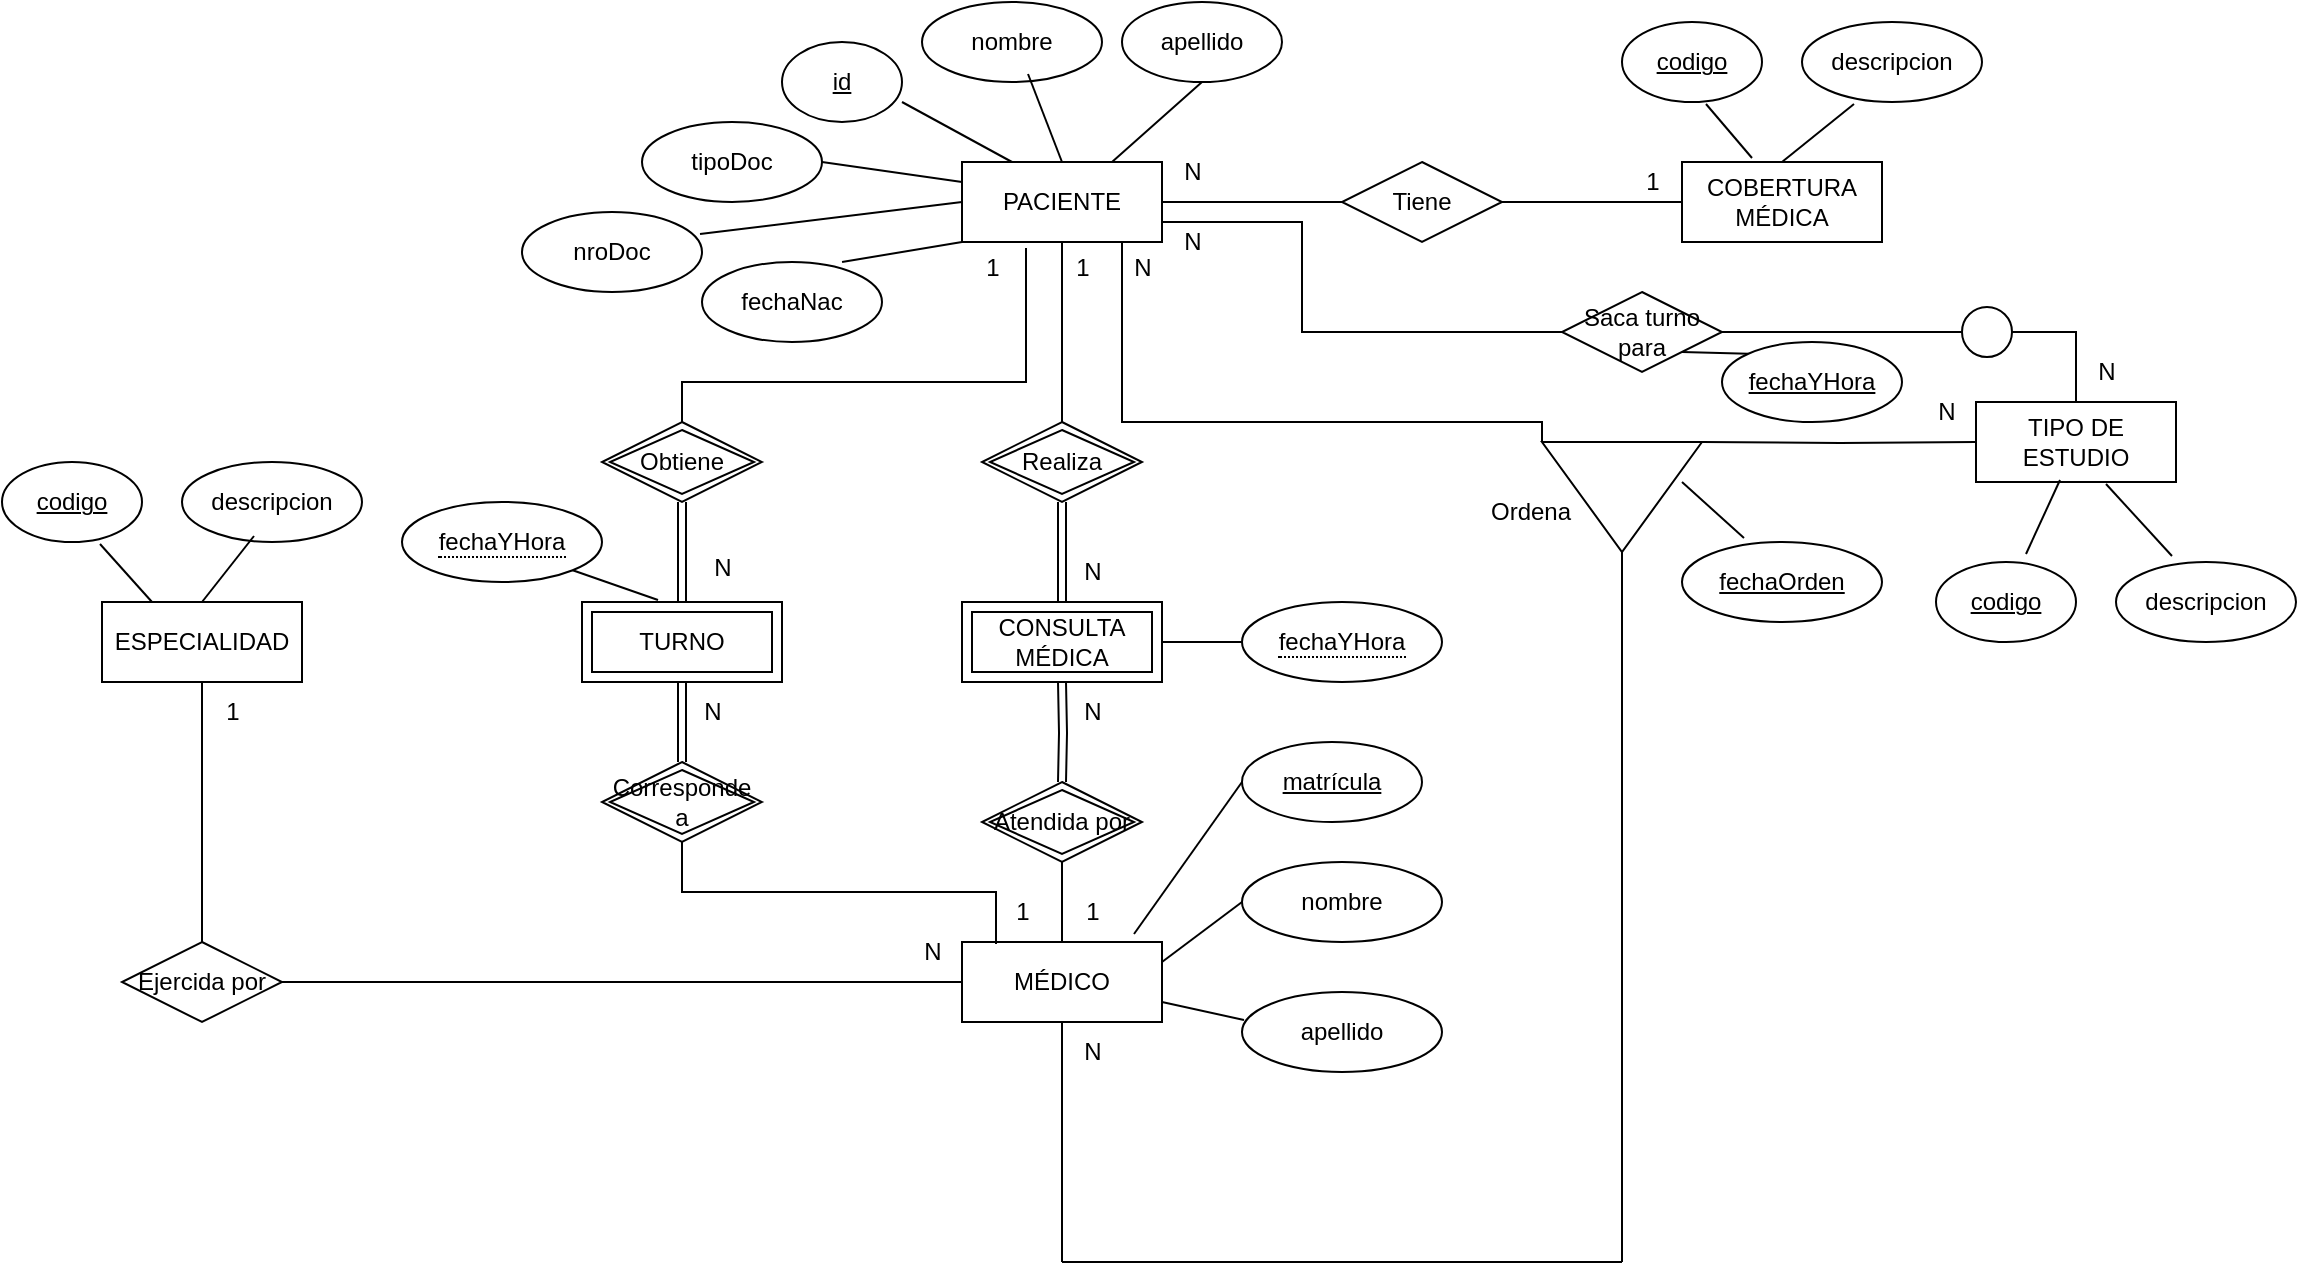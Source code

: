 <mxfile version="24.7.5">
  <diagram name="Página-1" id="FpNZV6B7wBK7xaCsQRTJ">
    <mxGraphModel dx="1621" dy="534" grid="1" gridSize="10" guides="1" tooltips="1" connect="1" arrows="1" fold="1" page="1" pageScale="1" pageWidth="827" pageHeight="1169" math="0" shadow="0">
      <root>
        <mxCell id="0" />
        <mxCell id="1" parent="0" />
        <mxCell id="LzrnwDut8WQBUcOHvvvX-20" style="edgeStyle=orthogonalEdgeStyle;rounded=0;orthogonalLoop=1;jettySize=auto;html=1;exitX=1;exitY=0.5;exitDx=0;exitDy=0;entryX=0;entryY=0.5;entryDx=0;entryDy=0;endArrow=none;endFill=0;" edge="1" parent="1" source="LzrnwDut8WQBUcOHvvvX-1" target="LzrnwDut8WQBUcOHvvvX-19">
          <mxGeometry relative="1" as="geometry" />
        </mxCell>
        <mxCell id="LzrnwDut8WQBUcOHvvvX-26" style="edgeStyle=orthogonalEdgeStyle;rounded=0;orthogonalLoop=1;jettySize=auto;html=1;exitX=0.5;exitY=1;exitDx=0;exitDy=0;entryX=0.5;entryY=0;entryDx=0;entryDy=0;endArrow=none;endFill=0;" edge="1" parent="1" source="LzrnwDut8WQBUcOHvvvX-1" target="LzrnwDut8WQBUcOHvvvX-25">
          <mxGeometry relative="1" as="geometry" />
        </mxCell>
        <mxCell id="LzrnwDut8WQBUcOHvvvX-93" style="edgeStyle=orthogonalEdgeStyle;rounded=0;orthogonalLoop=1;jettySize=auto;html=1;exitX=1;exitY=0.75;exitDx=0;exitDy=0;entryX=0;entryY=0.5;entryDx=0;entryDy=0;endArrow=none;endFill=0;" edge="1" parent="1" source="LzrnwDut8WQBUcOHvvvX-1" target="LzrnwDut8WQBUcOHvvvX-92">
          <mxGeometry relative="1" as="geometry">
            <Array as="points">
              <mxPoint x="330" y="130" />
              <mxPoint x="330" y="185" />
            </Array>
          </mxGeometry>
        </mxCell>
        <mxCell id="LzrnwDut8WQBUcOHvvvX-1" value="PACIENTE" style="whiteSpace=wrap;html=1;align=center;" vertex="1" parent="1">
          <mxGeometry x="160" y="100" width="100" height="40" as="geometry" />
        </mxCell>
        <mxCell id="LzrnwDut8WQBUcOHvvvX-2" value="id" style="ellipse;whiteSpace=wrap;html=1;align=center;fontStyle=4;" vertex="1" parent="1">
          <mxGeometry x="70" y="40" width="60" height="40" as="geometry" />
        </mxCell>
        <mxCell id="LzrnwDut8WQBUcOHvvvX-3" value="nombre" style="ellipse;whiteSpace=wrap;html=1;align=center;" vertex="1" parent="1">
          <mxGeometry x="140" y="20" width="90" height="40" as="geometry" />
        </mxCell>
        <mxCell id="LzrnwDut8WQBUcOHvvvX-4" value="apellido" style="ellipse;whiteSpace=wrap;html=1;align=center;" vertex="1" parent="1">
          <mxGeometry x="240" y="20" width="80" height="40" as="geometry" />
        </mxCell>
        <mxCell id="LzrnwDut8WQBUcOHvvvX-5" value="tipoDoc" style="ellipse;whiteSpace=wrap;html=1;align=center;" vertex="1" parent="1">
          <mxGeometry y="80" width="90" height="40" as="geometry" />
        </mxCell>
        <mxCell id="LzrnwDut8WQBUcOHvvvX-6" value="nroDoc" style="ellipse;whiteSpace=wrap;html=1;align=center;" vertex="1" parent="1">
          <mxGeometry x="-60" y="125" width="90" height="40" as="geometry" />
        </mxCell>
        <mxCell id="LzrnwDut8WQBUcOHvvvX-7" value="fechaNac" style="ellipse;whiteSpace=wrap;html=1;align=center;" vertex="1" parent="1">
          <mxGeometry x="30" y="150" width="90" height="40" as="geometry" />
        </mxCell>
        <mxCell id="LzrnwDut8WQBUcOHvvvX-8" value="" style="endArrow=none;html=1;rounded=0;entryX=0.5;entryY=1;entryDx=0;entryDy=0;exitX=0.75;exitY=0;exitDx=0;exitDy=0;" edge="1" parent="1" source="LzrnwDut8WQBUcOHvvvX-1" target="LzrnwDut8WQBUcOHvvvX-4">
          <mxGeometry width="50" height="50" relative="1" as="geometry">
            <mxPoint x="150" y="260" as="sourcePoint" />
            <mxPoint x="200" y="210" as="targetPoint" />
          </mxGeometry>
        </mxCell>
        <mxCell id="LzrnwDut8WQBUcOHvvvX-9" value="" style="endArrow=none;html=1;rounded=0;entryX=0.589;entryY=0.9;entryDx=0;entryDy=0;exitX=0.5;exitY=0;exitDx=0;exitDy=0;entryPerimeter=0;" edge="1" parent="1" source="LzrnwDut8WQBUcOHvvvX-1" target="LzrnwDut8WQBUcOHvvvX-3">
          <mxGeometry width="50" height="50" relative="1" as="geometry">
            <mxPoint x="245" y="110" as="sourcePoint" />
            <mxPoint x="290" y="70" as="targetPoint" />
          </mxGeometry>
        </mxCell>
        <mxCell id="LzrnwDut8WQBUcOHvvvX-10" value="" style="endArrow=none;html=1;rounded=0;entryX=1;entryY=0.75;entryDx=0;entryDy=0;exitX=0.25;exitY=0;exitDx=0;exitDy=0;entryPerimeter=0;" edge="1" parent="1" source="LzrnwDut8WQBUcOHvvvX-1" target="LzrnwDut8WQBUcOHvvvX-2">
          <mxGeometry width="50" height="50" relative="1" as="geometry">
            <mxPoint x="220" y="110" as="sourcePoint" />
            <mxPoint x="203" y="66" as="targetPoint" />
          </mxGeometry>
        </mxCell>
        <mxCell id="LzrnwDut8WQBUcOHvvvX-11" value="" style="endArrow=none;html=1;rounded=0;entryX=1;entryY=0.5;entryDx=0;entryDy=0;exitX=0;exitY=0.25;exitDx=0;exitDy=0;" edge="1" parent="1" source="LzrnwDut8WQBUcOHvvvX-1" target="LzrnwDut8WQBUcOHvvvX-5">
          <mxGeometry width="50" height="50" relative="1" as="geometry">
            <mxPoint x="195" y="110" as="sourcePoint" />
            <mxPoint x="140" y="80" as="targetPoint" />
          </mxGeometry>
        </mxCell>
        <mxCell id="LzrnwDut8WQBUcOHvvvX-12" value="" style="endArrow=none;html=1;rounded=0;entryX=0.989;entryY=0.275;entryDx=0;entryDy=0;exitX=0;exitY=0.5;exitDx=0;exitDy=0;entryPerimeter=0;" edge="1" parent="1" source="LzrnwDut8WQBUcOHvvvX-1" target="LzrnwDut8WQBUcOHvvvX-6">
          <mxGeometry width="50" height="50" relative="1" as="geometry">
            <mxPoint x="170" y="120" as="sourcePoint" />
            <mxPoint x="100" y="120" as="targetPoint" />
          </mxGeometry>
        </mxCell>
        <mxCell id="LzrnwDut8WQBUcOHvvvX-13" value="" style="endArrow=none;html=1;rounded=0;entryX=0.778;entryY=0;entryDx=0;entryDy=0;exitX=0;exitY=1;exitDx=0;exitDy=0;entryPerimeter=0;" edge="1" parent="1" source="LzrnwDut8WQBUcOHvvvX-1" target="LzrnwDut8WQBUcOHvvvX-7">
          <mxGeometry width="50" height="50" relative="1" as="geometry">
            <mxPoint x="170" y="130" as="sourcePoint" />
            <mxPoint x="99" y="161" as="targetPoint" />
          </mxGeometry>
        </mxCell>
        <mxCell id="LzrnwDut8WQBUcOHvvvX-14" value="COBERTURA MÉDICA" style="whiteSpace=wrap;html=1;align=center;" vertex="1" parent="1">
          <mxGeometry x="520" y="100" width="100" height="40" as="geometry" />
        </mxCell>
        <mxCell id="LzrnwDut8WQBUcOHvvvX-15" value="codigo" style="ellipse;whiteSpace=wrap;html=1;align=center;fontStyle=4;" vertex="1" parent="1">
          <mxGeometry x="490" y="30" width="70" height="40" as="geometry" />
        </mxCell>
        <mxCell id="LzrnwDut8WQBUcOHvvvX-16" value="descripcion" style="ellipse;whiteSpace=wrap;html=1;align=center;" vertex="1" parent="1">
          <mxGeometry x="580" y="30" width="90" height="40" as="geometry" />
        </mxCell>
        <mxCell id="LzrnwDut8WQBUcOHvvvX-17" value="" style="endArrow=none;html=1;rounded=0;entryX=0.6;entryY=1.025;entryDx=0;entryDy=0;exitX=0.35;exitY=-0.05;exitDx=0;exitDy=0;entryPerimeter=0;exitPerimeter=0;" edge="1" parent="1" source="LzrnwDut8WQBUcOHvvvX-14" target="LzrnwDut8WQBUcOHvvvX-15">
          <mxGeometry width="50" height="50" relative="1" as="geometry">
            <mxPoint x="245" y="110" as="sourcePoint" />
            <mxPoint x="290" y="70" as="targetPoint" />
          </mxGeometry>
        </mxCell>
        <mxCell id="LzrnwDut8WQBUcOHvvvX-18" value="" style="endArrow=none;html=1;rounded=0;entryX=0.289;entryY=1.025;entryDx=0;entryDy=0;exitX=0.5;exitY=0;exitDx=0;exitDy=0;entryPerimeter=0;" edge="1" parent="1" source="LzrnwDut8WQBUcOHvvvX-14" target="LzrnwDut8WQBUcOHvvvX-16">
          <mxGeometry width="50" height="50" relative="1" as="geometry">
            <mxPoint x="565" y="108" as="sourcePoint" />
            <mxPoint x="542" y="81" as="targetPoint" />
          </mxGeometry>
        </mxCell>
        <mxCell id="LzrnwDut8WQBUcOHvvvX-21" style="edgeStyle=orthogonalEdgeStyle;rounded=0;orthogonalLoop=1;jettySize=auto;html=1;exitX=1;exitY=0.5;exitDx=0;exitDy=0;entryX=0;entryY=0.5;entryDx=0;entryDy=0;endArrow=none;endFill=0;" edge="1" parent="1" source="LzrnwDut8WQBUcOHvvvX-19" target="LzrnwDut8WQBUcOHvvvX-14">
          <mxGeometry relative="1" as="geometry" />
        </mxCell>
        <mxCell id="LzrnwDut8WQBUcOHvvvX-19" value="Tiene" style="shape=rhombus;perimeter=rhombusPerimeter;whiteSpace=wrap;html=1;align=center;" vertex="1" parent="1">
          <mxGeometry x="350" y="100" width="80" height="40" as="geometry" />
        </mxCell>
        <mxCell id="LzrnwDut8WQBUcOHvvvX-22" value="1" style="text;html=1;align=center;verticalAlign=middle;resizable=0;points=[];autosize=1;strokeColor=none;fillColor=none;" vertex="1" parent="1">
          <mxGeometry x="490" y="95" width="30" height="30" as="geometry" />
        </mxCell>
        <mxCell id="LzrnwDut8WQBUcOHvvvX-23" value="N" style="text;html=1;align=center;verticalAlign=middle;resizable=0;points=[];autosize=1;strokeColor=none;fillColor=none;" vertex="1" parent="1">
          <mxGeometry x="260" y="90" width="30" height="30" as="geometry" />
        </mxCell>
        <mxCell id="LzrnwDut8WQBUcOHvvvX-24" value="CONSULTA MÉDICA" style="shape=ext;margin=3;double=1;whiteSpace=wrap;html=1;align=center;" vertex="1" parent="1">
          <mxGeometry x="160" y="320" width="100" height="40" as="geometry" />
        </mxCell>
        <mxCell id="LzrnwDut8WQBUcOHvvvX-27" style="edgeStyle=orthogonalEdgeStyle;rounded=0;orthogonalLoop=1;jettySize=auto;html=1;exitX=0.5;exitY=1;exitDx=0;exitDy=0;entryX=0.5;entryY=0;entryDx=0;entryDy=0;endArrow=none;endFill=0;shape=link;" edge="1" parent="1" source="LzrnwDut8WQBUcOHvvvX-25" target="LzrnwDut8WQBUcOHvvvX-24">
          <mxGeometry relative="1" as="geometry" />
        </mxCell>
        <mxCell id="LzrnwDut8WQBUcOHvvvX-25" value="Realiza" style="shape=rhombus;double=1;perimeter=rhombusPerimeter;whiteSpace=wrap;html=1;align=center;" vertex="1" parent="1">
          <mxGeometry x="170" y="230" width="80" height="40" as="geometry" />
        </mxCell>
        <mxCell id="LzrnwDut8WQBUcOHvvvX-28" value="&lt;span style=&quot;border-bottom: 1px dotted&quot;&gt;fechaYHora&lt;/span&gt;" style="ellipse;whiteSpace=wrap;html=1;align=center;" vertex="1" parent="1">
          <mxGeometry x="300" y="320" width="100" height="40" as="geometry" />
        </mxCell>
        <mxCell id="LzrnwDut8WQBUcOHvvvX-29" value="" style="endArrow=none;html=1;rounded=0;entryX=0.778;entryY=0;entryDx=0;entryDy=0;exitX=0;exitY=0.5;exitDx=0;exitDy=0;entryPerimeter=0;" edge="1" parent="1" source="LzrnwDut8WQBUcOHvvvX-28">
          <mxGeometry width="50" height="50" relative="1" as="geometry">
            <mxPoint x="310" y="290" as="sourcePoint" />
            <mxPoint x="260" y="340" as="targetPoint" />
          </mxGeometry>
        </mxCell>
        <mxCell id="LzrnwDut8WQBUcOHvvvX-30" value="TIPO DE ESTUDIO" style="whiteSpace=wrap;html=1;align=center;" vertex="1" parent="1">
          <mxGeometry x="667" y="220" width="100" height="40" as="geometry" />
        </mxCell>
        <mxCell id="LzrnwDut8WQBUcOHvvvX-32" style="edgeStyle=orthogonalEdgeStyle;rounded=0;orthogonalLoop=1;jettySize=auto;html=1;exitX=0;exitY=0.5;exitDx=0;exitDy=0;entryX=1;entryY=1;entryDx=0;entryDy=0;endArrow=none;endFill=0;" edge="1" parent="1" target="LzrnwDut8WQBUcOHvvvX-1">
          <mxGeometry relative="1" as="geometry">
            <mxPoint x="450" y="240" as="sourcePoint" />
            <Array as="points">
              <mxPoint x="450" y="230" />
              <mxPoint x="240" y="230" />
              <mxPoint x="240" y="140" />
            </Array>
          </mxGeometry>
        </mxCell>
        <mxCell id="LzrnwDut8WQBUcOHvvvX-33" style="edgeStyle=orthogonalEdgeStyle;rounded=0;orthogonalLoop=1;jettySize=auto;html=1;exitX=1;exitY=0.5;exitDx=0;exitDy=0;entryX=0;entryY=0.5;entryDx=0;entryDy=0;endArrow=none;endFill=0;" edge="1" parent="1" target="LzrnwDut8WQBUcOHvvvX-30">
          <mxGeometry relative="1" as="geometry">
            <mxPoint x="530" y="240" as="sourcePoint" />
          </mxGeometry>
        </mxCell>
        <mxCell id="LzrnwDut8WQBUcOHvvvX-34" value="1" style="text;html=1;align=center;verticalAlign=middle;resizable=0;points=[];autosize=1;strokeColor=none;fillColor=none;" vertex="1" parent="1">
          <mxGeometry x="205" y="138" width="30" height="30" as="geometry" />
        </mxCell>
        <mxCell id="LzrnwDut8WQBUcOHvvvX-35" value="N" style="text;html=1;align=center;verticalAlign=middle;resizable=0;points=[];autosize=1;strokeColor=none;fillColor=none;" vertex="1" parent="1">
          <mxGeometry x="210" y="290" width="30" height="30" as="geometry" />
        </mxCell>
        <mxCell id="LzrnwDut8WQBUcOHvvvX-36" value="N" style="text;html=1;align=center;verticalAlign=middle;resizable=0;points=[];autosize=1;strokeColor=none;fillColor=none;" vertex="1" parent="1">
          <mxGeometry x="637" y="210" width="30" height="30" as="geometry" />
        </mxCell>
        <mxCell id="LzrnwDut8WQBUcOHvvvX-37" value="N" style="text;html=1;align=center;verticalAlign=middle;resizable=0;points=[];autosize=1;strokeColor=none;fillColor=none;" vertex="1" parent="1">
          <mxGeometry x="235" y="138" width="30" height="30" as="geometry" />
        </mxCell>
        <mxCell id="LzrnwDut8WQBUcOHvvvX-38" value="codigo" style="ellipse;whiteSpace=wrap;html=1;align=center;fontStyle=4;" vertex="1" parent="1">
          <mxGeometry x="647" y="300" width="70" height="40" as="geometry" />
        </mxCell>
        <mxCell id="LzrnwDut8WQBUcOHvvvX-39" value="descripcion" style="ellipse;whiteSpace=wrap;html=1;align=center;" vertex="1" parent="1">
          <mxGeometry x="737" y="300" width="90" height="40" as="geometry" />
        </mxCell>
        <mxCell id="LzrnwDut8WQBUcOHvvvX-40" value="" style="endArrow=none;html=1;rounded=0;entryX=0;entryY=0;entryDx=0;entryDy=0;exitX=1;exitY=1;exitDx=0;exitDy=0;" edge="1" parent="1" source="LzrnwDut8WQBUcOHvvvX-92" target="LzrnwDut8WQBUcOHvvvX-95">
          <mxGeometry width="50" height="50" relative="1" as="geometry">
            <mxPoint x="712" y="108" as="sourcePoint" />
            <mxPoint x="689" y="81" as="targetPoint" />
          </mxGeometry>
        </mxCell>
        <mxCell id="LzrnwDut8WQBUcOHvvvX-41" value="" style="endArrow=none;html=1;rounded=0;exitX=0.65;exitY=1.025;exitDx=0;exitDy=0;exitPerimeter=0;entryX=0.311;entryY=-0.075;entryDx=0;entryDy=0;entryPerimeter=0;" edge="1" parent="1" source="LzrnwDut8WQBUcOHvvvX-30" target="LzrnwDut8WQBUcOHvvvX-39">
          <mxGeometry width="50" height="50" relative="1" as="geometry">
            <mxPoint x="719" y="271" as="sourcePoint" />
            <mxPoint x="767" y="290" as="targetPoint" />
          </mxGeometry>
        </mxCell>
        <mxCell id="LzrnwDut8WQBUcOHvvvX-42" value="MÉDICO" style="whiteSpace=wrap;html=1;align=center;" vertex="1" parent="1">
          <mxGeometry x="160" y="490" width="100" height="40" as="geometry" />
        </mxCell>
        <mxCell id="LzrnwDut8WQBUcOHvvvX-45" style="edgeStyle=orthogonalEdgeStyle;rounded=0;orthogonalLoop=1;jettySize=auto;html=1;exitX=0.5;exitY=1;exitDx=0;exitDy=0;entryX=0.5;entryY=0;entryDx=0;entryDy=0;endArrow=none;endFill=0;" edge="1" parent="1" source="LzrnwDut8WQBUcOHvvvX-43" target="LzrnwDut8WQBUcOHvvvX-42">
          <mxGeometry relative="1" as="geometry" />
        </mxCell>
        <mxCell id="LzrnwDut8WQBUcOHvvvX-43" value="Atendida por" style="shape=rhombus;double=1;perimeter=rhombusPerimeter;whiteSpace=wrap;html=1;align=center;" vertex="1" parent="1">
          <mxGeometry x="170" y="410" width="80" height="40" as="geometry" />
        </mxCell>
        <mxCell id="LzrnwDut8WQBUcOHvvvX-44" style="edgeStyle=orthogonalEdgeStyle;rounded=0;orthogonalLoop=1;jettySize=auto;html=1;entryX=0.5;entryY=0;entryDx=0;entryDy=0;endArrow=none;endFill=0;shape=link;" edge="1" parent="1" target="LzrnwDut8WQBUcOHvvvX-43">
          <mxGeometry relative="1" as="geometry">
            <mxPoint x="210" y="360" as="sourcePoint" />
            <mxPoint x="220" y="330" as="targetPoint" />
          </mxGeometry>
        </mxCell>
        <mxCell id="LzrnwDut8WQBUcOHvvvX-46" value="1" style="text;html=1;align=center;verticalAlign=middle;resizable=0;points=[];autosize=1;strokeColor=none;fillColor=none;" vertex="1" parent="1">
          <mxGeometry x="210" y="460" width="30" height="30" as="geometry" />
        </mxCell>
        <mxCell id="LzrnwDut8WQBUcOHvvvX-47" value="N" style="text;html=1;align=center;verticalAlign=middle;resizable=0;points=[];autosize=1;strokeColor=none;fillColor=none;" vertex="1" parent="1">
          <mxGeometry x="210" y="360" width="30" height="30" as="geometry" />
        </mxCell>
        <mxCell id="LzrnwDut8WQBUcOHvvvX-48" value="matrícula" style="ellipse;whiteSpace=wrap;html=1;align=center;fontStyle=4;" vertex="1" parent="1">
          <mxGeometry x="300" y="390" width="90" height="40" as="geometry" />
        </mxCell>
        <mxCell id="LzrnwDut8WQBUcOHvvvX-49" value="nombre" style="ellipse;whiteSpace=wrap;html=1;align=center;" vertex="1" parent="1">
          <mxGeometry x="300" y="450" width="100" height="40" as="geometry" />
        </mxCell>
        <mxCell id="LzrnwDut8WQBUcOHvvvX-50" value="apellido" style="ellipse;whiteSpace=wrap;html=1;align=center;" vertex="1" parent="1">
          <mxGeometry x="300" y="515" width="100" height="40" as="geometry" />
        </mxCell>
        <mxCell id="LzrnwDut8WQBUcOHvvvX-51" value="" style="endArrow=none;html=1;rounded=0;entryX=0.86;entryY=-0.1;entryDx=0;entryDy=0;exitX=0;exitY=0.5;exitDx=0;exitDy=0;entryPerimeter=0;" edge="1" parent="1" source="LzrnwDut8WQBUcOHvvvX-48" target="LzrnwDut8WQBUcOHvvvX-42">
          <mxGeometry width="50" height="50" relative="1" as="geometry">
            <mxPoint x="310" y="350" as="sourcePoint" />
            <mxPoint x="270" y="350" as="targetPoint" />
          </mxGeometry>
        </mxCell>
        <mxCell id="LzrnwDut8WQBUcOHvvvX-52" value="" style="endArrow=none;html=1;rounded=0;entryX=1;entryY=0.25;entryDx=0;entryDy=0;exitX=0;exitY=0.5;exitDx=0;exitDy=0;" edge="1" parent="1" source="LzrnwDut8WQBUcOHvvvX-49" target="LzrnwDut8WQBUcOHvvvX-42">
          <mxGeometry width="50" height="50" relative="1" as="geometry">
            <mxPoint x="310" y="450" as="sourcePoint" />
            <mxPoint x="256" y="496" as="targetPoint" />
          </mxGeometry>
        </mxCell>
        <mxCell id="LzrnwDut8WQBUcOHvvvX-53" value="" style="endArrow=none;html=1;rounded=0;entryX=1;entryY=0.75;entryDx=0;entryDy=0;exitX=0.01;exitY=0.35;exitDx=0;exitDy=0;exitPerimeter=0;" edge="1" parent="1" source="LzrnwDut8WQBUcOHvvvX-50" target="LzrnwDut8WQBUcOHvvvX-42">
          <mxGeometry width="50" height="50" relative="1" as="geometry">
            <mxPoint x="310" y="510" as="sourcePoint" />
            <mxPoint x="270" y="510" as="targetPoint" />
          </mxGeometry>
        </mxCell>
        <mxCell id="LzrnwDut8WQBUcOHvvvX-56" style="edgeStyle=orthogonalEdgeStyle;rounded=0;orthogonalLoop=1;jettySize=auto;html=1;exitX=0.5;exitY=1;exitDx=0;exitDy=0;entryX=0.5;entryY=0;entryDx=0;entryDy=0;endArrow=none;endFill=0;" edge="1" parent="1" source="LzrnwDut8WQBUcOHvvvX-54" target="LzrnwDut8WQBUcOHvvvX-55">
          <mxGeometry relative="1" as="geometry" />
        </mxCell>
        <mxCell id="LzrnwDut8WQBUcOHvvvX-54" value="ESPECIALIDAD" style="whiteSpace=wrap;html=1;align=center;" vertex="1" parent="1">
          <mxGeometry x="-270" y="320" width="100" height="40" as="geometry" />
        </mxCell>
        <mxCell id="LzrnwDut8WQBUcOHvvvX-58" style="edgeStyle=orthogonalEdgeStyle;rounded=0;orthogonalLoop=1;jettySize=auto;html=1;exitX=1;exitY=0.5;exitDx=0;exitDy=0;entryX=0;entryY=0.5;entryDx=0;entryDy=0;endArrow=none;endFill=0;" edge="1" parent="1" source="LzrnwDut8WQBUcOHvvvX-55" target="LzrnwDut8WQBUcOHvvvX-42">
          <mxGeometry relative="1" as="geometry" />
        </mxCell>
        <mxCell id="LzrnwDut8WQBUcOHvvvX-55" value="Ejercida por" style="shape=rhombus;perimeter=rhombusPerimeter;whiteSpace=wrap;html=1;align=center;" vertex="1" parent="1">
          <mxGeometry x="-260" y="490" width="80" height="40" as="geometry" />
        </mxCell>
        <mxCell id="LzrnwDut8WQBUcOHvvvX-59" value="N" style="text;html=1;align=center;verticalAlign=middle;resizable=0;points=[];autosize=1;strokeColor=none;fillColor=none;" vertex="1" parent="1">
          <mxGeometry x="130" y="480" width="30" height="30" as="geometry" />
        </mxCell>
        <mxCell id="LzrnwDut8WQBUcOHvvvX-60" value="1" style="text;html=1;align=center;verticalAlign=middle;resizable=0;points=[];autosize=1;strokeColor=none;fillColor=none;" vertex="1" parent="1">
          <mxGeometry x="-220" y="360" width="30" height="30" as="geometry" />
        </mxCell>
        <mxCell id="LzrnwDut8WQBUcOHvvvX-61" value="codigo" style="ellipse;whiteSpace=wrap;html=1;align=center;fontStyle=4;" vertex="1" parent="1">
          <mxGeometry x="-320" y="250" width="70" height="40" as="geometry" />
        </mxCell>
        <mxCell id="LzrnwDut8WQBUcOHvvvX-62" value="descripcion" style="ellipse;whiteSpace=wrap;html=1;align=center;" vertex="1" parent="1">
          <mxGeometry x="-230" y="250" width="90" height="40" as="geometry" />
        </mxCell>
        <mxCell id="LzrnwDut8WQBUcOHvvvX-63" value="" style="endArrow=none;html=1;rounded=0;entryX=0.25;entryY=0;entryDx=0;entryDy=0;exitX=0.7;exitY=1.025;exitDx=0;exitDy=0;exitPerimeter=0;" edge="1" parent="1" source="LzrnwDut8WQBUcOHvvvX-61" target="LzrnwDut8WQBUcOHvvvX-54">
          <mxGeometry width="50" height="50" relative="1" as="geometry">
            <mxPoint y="150" as="sourcePoint" />
            <mxPoint x="-50" y="200" as="targetPoint" />
          </mxGeometry>
        </mxCell>
        <mxCell id="LzrnwDut8WQBUcOHvvvX-64" value="" style="endArrow=none;html=1;rounded=0;exitX=0.4;exitY=0.925;exitDx=0;exitDy=0;exitPerimeter=0;entryX=0.5;entryY=0;entryDx=0;entryDy=0;" edge="1" parent="1" source="LzrnwDut8WQBUcOHvvvX-62" target="LzrnwDut8WQBUcOHvvvX-54">
          <mxGeometry width="50" height="50" relative="1" as="geometry">
            <mxPoint x="-261" y="301" as="sourcePoint" />
            <mxPoint x="-220" y="310" as="targetPoint" />
          </mxGeometry>
        </mxCell>
        <mxCell id="LzrnwDut8WQBUcOHvvvX-73" style="edgeStyle=orthogonalEdgeStyle;rounded=0;orthogonalLoop=1;jettySize=auto;html=1;exitX=0.5;exitY=1;exitDx=0;exitDy=0;entryX=0.5;entryY=0;entryDx=0;entryDy=0;endArrow=none;endFill=0;shape=link;" edge="1" parent="1" source="LzrnwDut8WQBUcOHvvvX-67" target="LzrnwDut8WQBUcOHvvvX-71">
          <mxGeometry relative="1" as="geometry" />
        </mxCell>
        <mxCell id="LzrnwDut8WQBUcOHvvvX-67" value="TURNO" style="shape=ext;margin=3;double=1;whiteSpace=wrap;html=1;align=center;" vertex="1" parent="1">
          <mxGeometry x="-30" y="320" width="100" height="40" as="geometry" />
        </mxCell>
        <mxCell id="LzrnwDut8WQBUcOHvvvX-69" style="edgeStyle=orthogonalEdgeStyle;rounded=0;orthogonalLoop=1;jettySize=auto;html=1;exitX=0.5;exitY=1;exitDx=0;exitDy=0;entryX=0.5;entryY=0;entryDx=0;entryDy=0;endArrow=none;endFill=0;shape=link;" edge="1" parent="1" source="LzrnwDut8WQBUcOHvvvX-68" target="LzrnwDut8WQBUcOHvvvX-67">
          <mxGeometry relative="1" as="geometry" />
        </mxCell>
        <mxCell id="LzrnwDut8WQBUcOHvvvX-68" value="Obtiene" style="shape=rhombus;double=1;perimeter=rhombusPerimeter;whiteSpace=wrap;html=1;align=center;" vertex="1" parent="1">
          <mxGeometry x="-20" y="230" width="80" height="40" as="geometry" />
        </mxCell>
        <mxCell id="LzrnwDut8WQBUcOHvvvX-70" style="edgeStyle=orthogonalEdgeStyle;rounded=0;orthogonalLoop=1;jettySize=auto;html=1;exitX=0.5;exitY=0;exitDx=0;exitDy=0;entryX=0.32;entryY=1.075;entryDx=0;entryDy=0;entryPerimeter=0;endArrow=none;endFill=0;" edge="1" parent="1" source="LzrnwDut8WQBUcOHvvvX-68" target="LzrnwDut8WQBUcOHvvvX-1">
          <mxGeometry relative="1" as="geometry">
            <Array as="points">
              <mxPoint x="20" y="210" />
              <mxPoint x="192" y="210" />
            </Array>
          </mxGeometry>
        </mxCell>
        <mxCell id="LzrnwDut8WQBUcOHvvvX-71" value="Corresponde a" style="shape=rhombus;double=1;perimeter=rhombusPerimeter;whiteSpace=wrap;html=1;align=center;" vertex="1" parent="1">
          <mxGeometry x="-20" y="400" width="80" height="40" as="geometry" />
        </mxCell>
        <mxCell id="LzrnwDut8WQBUcOHvvvX-72" style="edgeStyle=orthogonalEdgeStyle;rounded=0;orthogonalLoop=1;jettySize=auto;html=1;exitX=0.5;exitY=1;exitDx=0;exitDy=0;entryX=0.17;entryY=0.025;entryDx=0;entryDy=0;entryPerimeter=0;endArrow=none;endFill=0;" edge="1" parent="1" source="LzrnwDut8WQBUcOHvvvX-71" target="LzrnwDut8WQBUcOHvvvX-42">
          <mxGeometry relative="1" as="geometry" />
        </mxCell>
        <mxCell id="LzrnwDut8WQBUcOHvvvX-74" value="1" style="text;html=1;align=center;verticalAlign=middle;resizable=0;points=[];autosize=1;strokeColor=none;fillColor=none;" vertex="1" parent="1">
          <mxGeometry x="160" y="138" width="30" height="30" as="geometry" />
        </mxCell>
        <mxCell id="LzrnwDut8WQBUcOHvvvX-75" value="N" style="text;html=1;align=center;verticalAlign=middle;resizable=0;points=[];autosize=1;strokeColor=none;fillColor=none;" vertex="1" parent="1">
          <mxGeometry x="25" y="288" width="30" height="30" as="geometry" />
        </mxCell>
        <mxCell id="LzrnwDut8WQBUcOHvvvX-76" value="1" style="text;html=1;align=center;verticalAlign=middle;resizable=0;points=[];autosize=1;strokeColor=none;fillColor=none;" vertex="1" parent="1">
          <mxGeometry x="175" y="460" width="30" height="30" as="geometry" />
        </mxCell>
        <mxCell id="LzrnwDut8WQBUcOHvvvX-77" value="N" style="text;html=1;align=center;verticalAlign=middle;resizable=0;points=[];autosize=1;strokeColor=none;fillColor=none;" vertex="1" parent="1">
          <mxGeometry x="20" y="360" width="30" height="30" as="geometry" />
        </mxCell>
        <mxCell id="LzrnwDut8WQBUcOHvvvX-78" value="&lt;span style=&quot;border-bottom: 1px dotted&quot;&gt;fechaYHora&lt;/span&gt;" style="ellipse;whiteSpace=wrap;html=1;align=center;" vertex="1" parent="1">
          <mxGeometry x="-120" y="270" width="100" height="40" as="geometry" />
        </mxCell>
        <mxCell id="LzrnwDut8WQBUcOHvvvX-79" value="" style="endArrow=none;html=1;rounded=0;entryX=1;entryY=1;entryDx=0;entryDy=0;exitX=0.38;exitY=-0.025;exitDx=0;exitDy=0;exitPerimeter=0;" edge="1" parent="1" source="LzrnwDut8WQBUcOHvvvX-67" target="LzrnwDut8WQBUcOHvvvX-78">
          <mxGeometry width="50" height="50" relative="1" as="geometry">
            <mxPoint x="-5" y="320" as="sourcePoint" />
            <mxPoint x="270" y="350" as="targetPoint" />
          </mxGeometry>
        </mxCell>
        <mxCell id="LzrnwDut8WQBUcOHvvvX-80" value="" style="verticalLabelPosition=bottom;verticalAlign=top;html=1;shape=mxgraph.basic.acute_triangle;dx=0.5;rotation=-180;" vertex="1" parent="1">
          <mxGeometry x="450" y="240" width="80" height="55" as="geometry" />
        </mxCell>
        <mxCell id="LzrnwDut8WQBUcOHvvvX-87" value="" style="endArrow=none;html=1;rounded=0;exitX=0;exitY=0;exitDx=40;exitDy=0;exitPerimeter=0;" edge="1" parent="1" source="LzrnwDut8WQBUcOHvvvX-80">
          <mxGeometry width="50" height="50" relative="1" as="geometry">
            <mxPoint x="719" y="271" as="sourcePoint" />
            <mxPoint x="490" y="650" as="targetPoint" />
          </mxGeometry>
        </mxCell>
        <mxCell id="LzrnwDut8WQBUcOHvvvX-88" value="" style="endArrow=none;html=1;rounded=0;" edge="1" parent="1">
          <mxGeometry width="50" height="50" relative="1" as="geometry">
            <mxPoint x="210" y="650" as="sourcePoint" />
            <mxPoint x="490" y="650" as="targetPoint" />
          </mxGeometry>
        </mxCell>
        <mxCell id="LzrnwDut8WQBUcOHvvvX-89" value="" style="endArrow=none;html=1;rounded=0;entryX=0.5;entryY=1;entryDx=0;entryDy=0;" edge="1" parent="1" target="LzrnwDut8WQBUcOHvvvX-42">
          <mxGeometry width="50" height="50" relative="1" as="geometry">
            <mxPoint x="210" y="650" as="sourcePoint" />
            <mxPoint x="500" y="660" as="targetPoint" />
          </mxGeometry>
        </mxCell>
        <mxCell id="LzrnwDut8WQBUcOHvvvX-90" value="Ordena" style="text;html=1;align=center;verticalAlign=middle;resizable=0;points=[];autosize=1;strokeColor=none;fillColor=none;" vertex="1" parent="1">
          <mxGeometry x="414" y="260" width="60" height="30" as="geometry" />
        </mxCell>
        <mxCell id="LzrnwDut8WQBUcOHvvvX-91" value="N" style="text;html=1;align=center;verticalAlign=middle;resizable=0;points=[];autosize=1;strokeColor=none;fillColor=none;" vertex="1" parent="1">
          <mxGeometry x="210" y="530" width="30" height="30" as="geometry" />
        </mxCell>
        <mxCell id="LzrnwDut8WQBUcOHvvvX-94" style="edgeStyle=orthogonalEdgeStyle;rounded=0;orthogonalLoop=1;jettySize=auto;html=1;exitX=1;exitY=0.5;exitDx=0;exitDy=0;entryX=0.5;entryY=0;entryDx=0;entryDy=0;endArrow=none;endFill=0;" edge="1" parent="1" source="LzrnwDut8WQBUcOHvvvX-99" target="LzrnwDut8WQBUcOHvvvX-30">
          <mxGeometry relative="1" as="geometry" />
        </mxCell>
        <mxCell id="LzrnwDut8WQBUcOHvvvX-92" value="Saca turno para" style="shape=rhombus;perimeter=rhombusPerimeter;whiteSpace=wrap;html=1;align=center;" vertex="1" parent="1">
          <mxGeometry x="460" y="165" width="80" height="40" as="geometry" />
        </mxCell>
        <mxCell id="LzrnwDut8WQBUcOHvvvX-95" value="fechaYHora" style="ellipse;whiteSpace=wrap;html=1;align=center;fontStyle=4;" vertex="1" parent="1">
          <mxGeometry x="540" y="190" width="90" height="40" as="geometry" />
        </mxCell>
        <mxCell id="LzrnwDut8WQBUcOHvvvX-97" value="N" style="text;html=1;align=center;verticalAlign=middle;resizable=0;points=[];autosize=1;strokeColor=none;fillColor=none;" vertex="1" parent="1">
          <mxGeometry x="717" y="190" width="30" height="30" as="geometry" />
        </mxCell>
        <mxCell id="LzrnwDut8WQBUcOHvvvX-98" value="N" style="text;html=1;align=center;verticalAlign=middle;resizable=0;points=[];autosize=1;strokeColor=none;fillColor=none;" vertex="1" parent="1">
          <mxGeometry x="260" y="125" width="30" height="30" as="geometry" />
        </mxCell>
        <mxCell id="LzrnwDut8WQBUcOHvvvX-100" value="" style="edgeStyle=orthogonalEdgeStyle;rounded=0;orthogonalLoop=1;jettySize=auto;html=1;exitX=1;exitY=0.5;exitDx=0;exitDy=0;entryX=0.5;entryY=0;entryDx=0;entryDy=0;endArrow=none;endFill=0;" edge="1" parent="1" source="LzrnwDut8WQBUcOHvvvX-92" target="LzrnwDut8WQBUcOHvvvX-99">
          <mxGeometry relative="1" as="geometry">
            <mxPoint x="540" y="185" as="sourcePoint" />
            <mxPoint x="717" y="220" as="targetPoint" />
            <Array as="points">
              <mxPoint x="673" y="185" />
            </Array>
          </mxGeometry>
        </mxCell>
        <mxCell id="LzrnwDut8WQBUcOHvvvX-99" value="" style="ellipse;whiteSpace=wrap;html=1;aspect=fixed;" vertex="1" parent="1">
          <mxGeometry x="660" y="172.5" width="25" height="25" as="geometry" />
        </mxCell>
        <mxCell id="LzrnwDut8WQBUcOHvvvX-101" value="fechaOrden" style="ellipse;whiteSpace=wrap;html=1;align=center;fontStyle=4;" vertex="1" parent="1">
          <mxGeometry x="520" y="290" width="100" height="40" as="geometry" />
        </mxCell>
        <mxCell id="LzrnwDut8WQBUcOHvvvX-102" value="" style="endArrow=none;html=1;rounded=0;exitX=0.42;exitY=0.975;exitDx=0;exitDy=0;exitPerimeter=0;entryX=0.643;entryY=-0.1;entryDx=0;entryDy=0;entryPerimeter=0;" edge="1" parent="1" source="LzrnwDut8WQBUcOHvvvX-30" target="LzrnwDut8WQBUcOHvvvX-38">
          <mxGeometry width="50" height="50" relative="1" as="geometry">
            <mxPoint x="742" y="271" as="sourcePoint" />
            <mxPoint x="775" y="307" as="targetPoint" />
          </mxGeometry>
        </mxCell>
        <mxCell id="LzrnwDut8WQBUcOHvvvX-103" value="" style="endArrow=none;html=1;rounded=0;exitX=0.125;exitY=0.636;exitDx=0;exitDy=0;exitPerimeter=0;entryX=0.31;entryY=-0.05;entryDx=0;entryDy=0;entryPerimeter=0;" edge="1" parent="1" source="LzrnwDut8WQBUcOHvvvX-80" target="LzrnwDut8WQBUcOHvvvX-101">
          <mxGeometry width="50" height="50" relative="1" as="geometry">
            <mxPoint x="719" y="269" as="sourcePoint" />
            <mxPoint x="702" y="306" as="targetPoint" />
          </mxGeometry>
        </mxCell>
      </root>
    </mxGraphModel>
  </diagram>
</mxfile>
